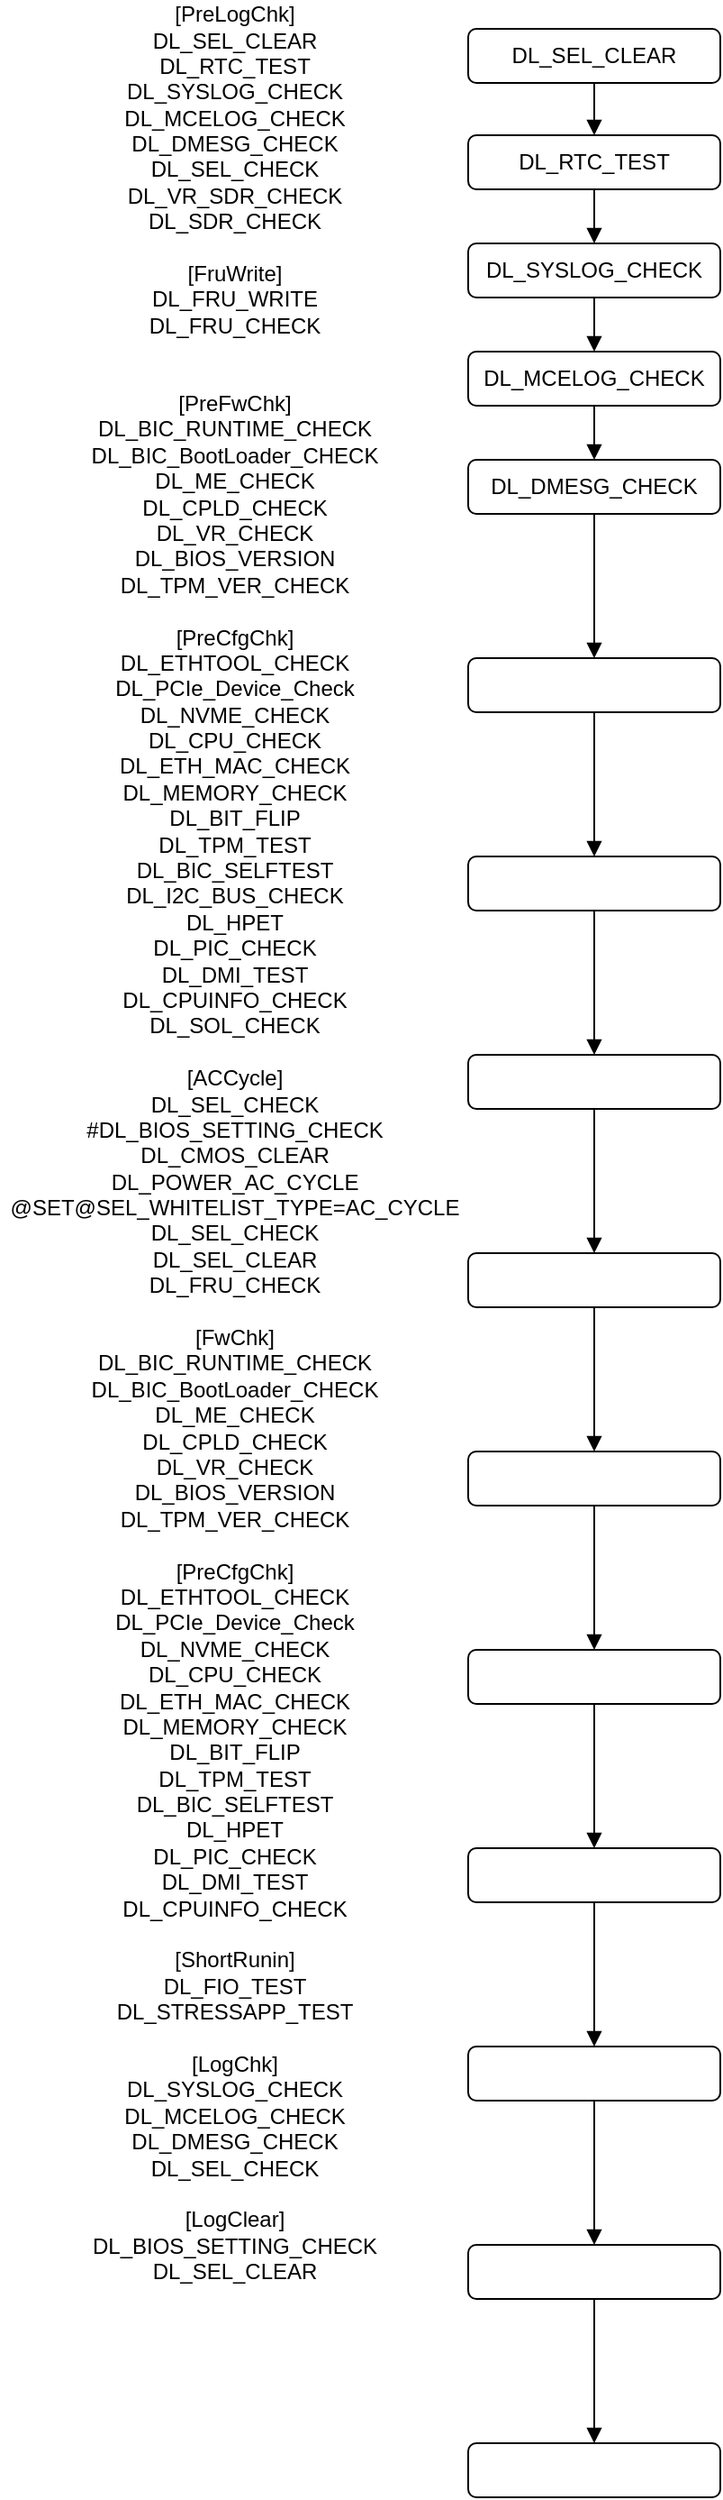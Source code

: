 <mxfile version="12.9.5" type="github">
  <diagram id="C5RBs43oDa-KdzZeNtuy" name="Page-1">
    <mxGraphModel dx="569" dy="1487" grid="1" gridSize="10" guides="1" tooltips="1" connect="1" arrows="1" fold="1" page="1" pageScale="1" pageWidth="827" pageHeight="1169" math="0" shadow="0">
      <root>
        <mxCell id="WIyWlLk6GJQsqaUBKTNV-0" />
        <mxCell id="WIyWlLk6GJQsqaUBKTNV-1" parent="WIyWlLk6GJQsqaUBKTNV-0" />
        <mxCell id="C9y109vxU3CH5QCrD-Q1-1" value="&lt;div&gt;[PreLogChk]&lt;/div&gt;&lt;div&gt;DL_SEL_CLEAR&lt;/div&gt;&lt;div&gt;DL_RTC_TEST&lt;/div&gt;&lt;div&gt;DL_SYSLOG_CHECK&lt;/div&gt;&lt;div&gt;DL_MCELOG_CHECK&lt;/div&gt;&lt;div&gt;DL_DMESG_CHECK&lt;/div&gt;&lt;div&gt;DL_SEL_CHECK&lt;/div&gt;&lt;div&gt;DL_VR_SDR_CHECK&lt;/div&gt;&lt;div&gt;DL_SDR_CHECK&lt;/div&gt;&lt;div&gt;&lt;br&gt;&lt;/div&gt;&lt;div&gt;[FruWrite]&lt;/div&gt;&lt;div&gt;DL_FRU_WRITE&lt;/div&gt;&lt;div&gt;DL_FRU_CHECK&lt;/div&gt;&lt;div&gt;&lt;br&gt;&lt;/div&gt;&lt;div&gt;&lt;br&gt;&lt;/div&gt;&lt;div&gt;[PreFwChk]&lt;/div&gt;&lt;div&gt;DL_BIC_RUNTIME_CHECK&lt;/div&gt;&lt;div&gt;DL_BIC_BootLoader_CHECK&lt;/div&gt;&lt;div&gt;DL_ME_CHECK&lt;/div&gt;&lt;div&gt;DL_CPLD_CHECK&lt;/div&gt;&lt;div&gt;DL_VR_CHECK&lt;/div&gt;&lt;div&gt;DL_BIOS_VERSION&lt;/div&gt;&lt;div&gt;DL_TPM_VER_CHECK&lt;/div&gt;&lt;div&gt;&lt;br&gt;&lt;/div&gt;&lt;div&gt;[PreCfgChk]&lt;/div&gt;&lt;div&gt;DL_ETHTOOL_CHECK&lt;/div&gt;&lt;div&gt;DL_PCIe_Device_Check&lt;/div&gt;&lt;div&gt;DL_NVME_CHECK&lt;/div&gt;&lt;div&gt;DL_CPU_CHECK&lt;/div&gt;&lt;div&gt;DL_ETH_MAC_CHECK&lt;/div&gt;&lt;div&gt;DL_MEMORY_CHECK&lt;/div&gt;&lt;div&gt;DL_BIT_FLIP&lt;/div&gt;&lt;div&gt;DL_TPM_TEST&lt;/div&gt;&lt;div&gt;DL_BIC_SELFTEST&lt;/div&gt;&lt;div&gt;DL_I2C_BUS_CHECK&lt;/div&gt;&lt;div&gt;DL_HPET&lt;/div&gt;&lt;div&gt;DL_PIC_CHECK&lt;/div&gt;&lt;div&gt;DL_DMI_TEST&lt;/div&gt;&lt;div&gt;DL_CPUINFO_CHECK&lt;/div&gt;&lt;div&gt;DL_SOL_CHECK&lt;/div&gt;&lt;div&gt;&lt;br&gt;&lt;/div&gt;&lt;div&gt;[ACCycle]&lt;/div&gt;&lt;div&gt;DL_SEL_CHECK&lt;/div&gt;&lt;div&gt;#DL_BIOS_SETTING_CHECK&lt;/div&gt;&lt;div&gt;DL_CMOS_CLEAR&lt;/div&gt;&lt;div&gt;DL_POWER_AC_CYCLE&lt;/div&gt;&lt;div&gt;@SET@SEL_WHITELIST_TYPE=AC_CYCLE&lt;/div&gt;&lt;div&gt;DL_SEL_CHECK&lt;/div&gt;&lt;div&gt;DL_SEL_CLEAR&lt;/div&gt;&lt;div&gt;DL_FRU_CHECK&lt;/div&gt;&lt;div&gt;&lt;br&gt;&lt;/div&gt;&lt;div&gt;[FwChk]&lt;/div&gt;&lt;div&gt;DL_BIC_RUNTIME_CHECK&lt;/div&gt;&lt;div&gt;DL_BIC_BootLoader_CHECK&lt;/div&gt;&lt;div&gt;DL_ME_CHECK&lt;/div&gt;&lt;div&gt;DL_CPLD_CHECK&lt;/div&gt;&lt;div&gt;DL_VR_CHECK&lt;/div&gt;&lt;div&gt;DL_BIOS_VERSION&lt;/div&gt;&lt;div&gt;DL_TPM_VER_CHECK&lt;/div&gt;&lt;div&gt;&lt;br&gt;&lt;/div&gt;&lt;div&gt;[PreCfgChk]&lt;/div&gt;&lt;div&gt;DL_ETHTOOL_CHECK&lt;/div&gt;&lt;div&gt;DL_PCIe_Device_Check&lt;/div&gt;&lt;div&gt;DL_NVME_CHECK&lt;/div&gt;&lt;div&gt;DL_CPU_CHECK&lt;/div&gt;&lt;div&gt;DL_ETH_MAC_CHECK&lt;/div&gt;&lt;div&gt;DL_MEMORY_CHECK&lt;/div&gt;&lt;div&gt;DL_BIT_FLIP&lt;/div&gt;&lt;div&gt;DL_TPM_TEST&lt;/div&gt;&lt;div&gt;DL_BIC_SELFTEST&lt;/div&gt;&lt;div&gt;DL_HPET&lt;/div&gt;&lt;div&gt;DL_PIC_CHECK&lt;/div&gt;&lt;div&gt;DL_DMI_TEST&lt;/div&gt;&lt;div&gt;DL_CPUINFO_CHECK&lt;/div&gt;&lt;div&gt;&lt;br&gt;&lt;/div&gt;&lt;div&gt;[ShortRunin]&lt;/div&gt;&lt;div&gt;DL_FIO_TEST&lt;/div&gt;&lt;div&gt;DL_STRESSAPP_TEST&lt;/div&gt;&lt;div&gt;&lt;br&gt;&lt;/div&gt;&lt;div&gt;[LogChk]&lt;/div&gt;&lt;div&gt;DL_SYSLOG_CHECK&lt;/div&gt;&lt;div&gt;DL_MCELOG_CHECK&lt;/div&gt;&lt;div&gt;DL_DMESG_CHECK&lt;/div&gt;&lt;div&gt;DL_SEL_CHECK&lt;/div&gt;&lt;div&gt;&lt;br&gt;&lt;/div&gt;&lt;div&gt;[LogClear]&lt;/div&gt;&lt;div&gt;DL_BIOS_SETTING_CHECK&lt;/div&gt;&lt;div&gt;DL_SEL_CLEAR&lt;/div&gt;&lt;div&gt;&lt;br&gt;&lt;/div&gt;" style="text;html=1;align=center;verticalAlign=middle;resizable=0;points=[];autosize=1;" parent="WIyWlLk6GJQsqaUBKTNV-1" vertex="1">
          <mxGeometry y="-1169" width="260" height="1250" as="geometry" />
        </mxCell>
        <mxCell id="5P_ujj33bgHj1NYLvx-D-8" style="edgeStyle=orthogonalEdgeStyle;rounded=0;orthogonalLoop=1;jettySize=auto;html=1;entryX=0.5;entryY=0;entryDx=0;entryDy=0;endArrow=block;endFill=1;" edge="1" parent="WIyWlLk6GJQsqaUBKTNV-1" source="C9y109vxU3CH5QCrD-Q1-4" target="5P_ujj33bgHj1NYLvx-D-0">
          <mxGeometry relative="1" as="geometry" />
        </mxCell>
        <mxCell id="C9y109vxU3CH5QCrD-Q1-4" value="DL_SEL_CLEAR" style="rounded=1;whiteSpace=wrap;html=1;" parent="WIyWlLk6GJQsqaUBKTNV-1" vertex="1">
          <mxGeometry x="260" y="-1169" width="140" height="30" as="geometry" />
        </mxCell>
        <mxCell id="5P_ujj33bgHj1NYLvx-D-9" style="edgeStyle=orthogonalEdgeStyle;rounded=0;orthogonalLoop=1;jettySize=auto;html=1;entryX=0.5;entryY=0;entryDx=0;entryDy=0;endArrow=block;endFill=1;" edge="1" parent="WIyWlLk6GJQsqaUBKTNV-1" source="5P_ujj33bgHj1NYLvx-D-0" target="5P_ujj33bgHj1NYLvx-D-3">
          <mxGeometry relative="1" as="geometry" />
        </mxCell>
        <mxCell id="5P_ujj33bgHj1NYLvx-D-0" value="&lt;div style=&quot;white-space: nowrap&quot;&gt;DL_RTC_TEST&lt;br&gt;&lt;/div&gt;" style="rounded=1;whiteSpace=wrap;html=1;verticalAlign=middle;horizontal=1;fontStyle=0;" vertex="1" parent="WIyWlLk6GJQsqaUBKTNV-1">
          <mxGeometry x="260" y="-1110" width="140" height="30" as="geometry" />
        </mxCell>
        <mxCell id="5P_ujj33bgHj1NYLvx-D-10" style="edgeStyle=orthogonalEdgeStyle;rounded=0;orthogonalLoop=1;jettySize=auto;html=1;entryX=0.5;entryY=0;entryDx=0;entryDy=0;endArrow=block;endFill=1;" edge="1" parent="WIyWlLk6GJQsqaUBKTNV-1" source="5P_ujj33bgHj1NYLvx-D-3" target="5P_ujj33bgHj1NYLvx-D-4">
          <mxGeometry relative="1" as="geometry" />
        </mxCell>
        <mxCell id="5P_ujj33bgHj1NYLvx-D-3" value="&lt;div&gt;&lt;span style=&quot;white-space: nowrap&quot;&gt;DL_SYSLOG_CHECK&lt;/span&gt;&lt;br&gt;&lt;/div&gt;" style="rounded=1;whiteSpace=wrap;html=1;verticalAlign=middle;horizontal=1;fontStyle=0;" vertex="1" parent="WIyWlLk6GJQsqaUBKTNV-1">
          <mxGeometry x="260" y="-1050" width="140" height="30" as="geometry" />
        </mxCell>
        <mxCell id="5P_ujj33bgHj1NYLvx-D-13" style="edgeStyle=orthogonalEdgeStyle;rounded=0;orthogonalLoop=1;jettySize=auto;html=1;entryX=0.5;entryY=0;entryDx=0;entryDy=0;endArrow=block;endFill=1;" edge="1" parent="WIyWlLk6GJQsqaUBKTNV-1" source="5P_ujj33bgHj1NYLvx-D-4" target="5P_ujj33bgHj1NYLvx-D-5">
          <mxGeometry relative="1" as="geometry" />
        </mxCell>
        <mxCell id="5P_ujj33bgHj1NYLvx-D-4" value="&lt;div style=&quot;white-space: nowrap&quot;&gt;&lt;div&gt;DL_MCELOG_CHECK&lt;/div&gt;&lt;/div&gt;" style="rounded=1;whiteSpace=wrap;html=1;verticalAlign=middle;horizontal=1;fontStyle=0;" vertex="1" parent="WIyWlLk6GJQsqaUBKTNV-1">
          <mxGeometry x="260" y="-990" width="140" height="30" as="geometry" />
        </mxCell>
        <mxCell id="5P_ujj33bgHj1NYLvx-D-19" value="" style="edgeStyle=orthogonalEdgeStyle;rounded=0;orthogonalLoop=1;jettySize=auto;html=1;endArrow=block;endFill=1;" edge="1" parent="WIyWlLk6GJQsqaUBKTNV-1" source="5P_ujj33bgHj1NYLvx-D-5" target="5P_ujj33bgHj1NYLvx-D-18">
          <mxGeometry relative="1" as="geometry" />
        </mxCell>
        <mxCell id="5P_ujj33bgHj1NYLvx-D-5" value="&lt;div style=&quot;white-space: nowrap&quot;&gt;DL_DMESG_CHECK&lt;br&gt;&lt;/div&gt;" style="rounded=1;whiteSpace=wrap;html=1;verticalAlign=middle;horizontal=1;fontStyle=0;" vertex="1" parent="WIyWlLk6GJQsqaUBKTNV-1">
          <mxGeometry x="260" y="-930" width="140" height="30" as="geometry" />
        </mxCell>
        <mxCell id="5P_ujj33bgHj1NYLvx-D-21" value="" style="edgeStyle=orthogonalEdgeStyle;rounded=0;orthogonalLoop=1;jettySize=auto;html=1;endArrow=block;endFill=1;" edge="1" parent="WIyWlLk6GJQsqaUBKTNV-1" source="5P_ujj33bgHj1NYLvx-D-18" target="5P_ujj33bgHj1NYLvx-D-20">
          <mxGeometry relative="1" as="geometry" />
        </mxCell>
        <mxCell id="5P_ujj33bgHj1NYLvx-D-18" value="&lt;div style=&quot;white-space: nowrap&quot;&gt;&lt;br&gt;&lt;/div&gt;" style="rounded=1;whiteSpace=wrap;html=1;verticalAlign=middle;horizontal=1;fontStyle=0;" vertex="1" parent="WIyWlLk6GJQsqaUBKTNV-1">
          <mxGeometry x="260" y="-820" width="140" height="30" as="geometry" />
        </mxCell>
        <mxCell id="5P_ujj33bgHj1NYLvx-D-23" value="" style="edgeStyle=orthogonalEdgeStyle;rounded=0;orthogonalLoop=1;jettySize=auto;html=1;endArrow=block;endFill=1;" edge="1" parent="WIyWlLk6GJQsqaUBKTNV-1" source="5P_ujj33bgHj1NYLvx-D-20" target="5P_ujj33bgHj1NYLvx-D-22">
          <mxGeometry relative="1" as="geometry" />
        </mxCell>
        <mxCell id="5P_ujj33bgHj1NYLvx-D-20" value="&lt;div style=&quot;white-space: nowrap&quot;&gt;&lt;br&gt;&lt;/div&gt;" style="rounded=1;whiteSpace=wrap;html=1;verticalAlign=middle;horizontal=1;fontStyle=0;" vertex="1" parent="WIyWlLk6GJQsqaUBKTNV-1">
          <mxGeometry x="260" y="-710" width="140" height="30" as="geometry" />
        </mxCell>
        <mxCell id="5P_ujj33bgHj1NYLvx-D-25" value="" style="edgeStyle=orthogonalEdgeStyle;rounded=0;orthogonalLoop=1;jettySize=auto;html=1;endArrow=block;endFill=1;" edge="1" parent="WIyWlLk6GJQsqaUBKTNV-1" source="5P_ujj33bgHj1NYLvx-D-22" target="5P_ujj33bgHj1NYLvx-D-24">
          <mxGeometry relative="1" as="geometry" />
        </mxCell>
        <mxCell id="5P_ujj33bgHj1NYLvx-D-22" value="&lt;div style=&quot;white-space: nowrap&quot;&gt;&lt;br&gt;&lt;/div&gt;" style="rounded=1;whiteSpace=wrap;html=1;verticalAlign=middle;horizontal=1;fontStyle=0;" vertex="1" parent="WIyWlLk6GJQsqaUBKTNV-1">
          <mxGeometry x="260" y="-600" width="140" height="30" as="geometry" />
        </mxCell>
        <mxCell id="5P_ujj33bgHj1NYLvx-D-27" value="" style="edgeStyle=orthogonalEdgeStyle;rounded=0;orthogonalLoop=1;jettySize=auto;html=1;endArrow=block;endFill=1;" edge="1" parent="WIyWlLk6GJQsqaUBKTNV-1" source="5P_ujj33bgHj1NYLvx-D-24" target="5P_ujj33bgHj1NYLvx-D-26">
          <mxGeometry relative="1" as="geometry" />
        </mxCell>
        <mxCell id="5P_ujj33bgHj1NYLvx-D-24" value="&lt;div style=&quot;white-space: nowrap&quot;&gt;&lt;br&gt;&lt;/div&gt;" style="rounded=1;whiteSpace=wrap;html=1;verticalAlign=middle;horizontal=1;fontStyle=0;" vertex="1" parent="WIyWlLk6GJQsqaUBKTNV-1">
          <mxGeometry x="260" y="-490" width="140" height="30" as="geometry" />
        </mxCell>
        <mxCell id="5P_ujj33bgHj1NYLvx-D-29" value="" style="edgeStyle=orthogonalEdgeStyle;rounded=0;orthogonalLoop=1;jettySize=auto;html=1;endArrow=block;endFill=1;" edge="1" parent="WIyWlLk6GJQsqaUBKTNV-1" source="5P_ujj33bgHj1NYLvx-D-26" target="5P_ujj33bgHj1NYLvx-D-28">
          <mxGeometry relative="1" as="geometry" />
        </mxCell>
        <mxCell id="5P_ujj33bgHj1NYLvx-D-26" value="&lt;div style=&quot;white-space: nowrap&quot;&gt;&lt;br&gt;&lt;/div&gt;" style="rounded=1;whiteSpace=wrap;html=1;verticalAlign=middle;horizontal=1;fontStyle=0;" vertex="1" parent="WIyWlLk6GJQsqaUBKTNV-1">
          <mxGeometry x="260" y="-380" width="140" height="30" as="geometry" />
        </mxCell>
        <mxCell id="5P_ujj33bgHj1NYLvx-D-31" value="" style="edgeStyle=orthogonalEdgeStyle;rounded=0;orthogonalLoop=1;jettySize=auto;html=1;endArrow=block;endFill=1;" edge="1" parent="WIyWlLk6GJQsqaUBKTNV-1" source="5P_ujj33bgHj1NYLvx-D-28" target="5P_ujj33bgHj1NYLvx-D-30">
          <mxGeometry relative="1" as="geometry" />
        </mxCell>
        <mxCell id="5P_ujj33bgHj1NYLvx-D-28" value="&lt;div style=&quot;white-space: nowrap&quot;&gt;&lt;br&gt;&lt;/div&gt;" style="rounded=1;whiteSpace=wrap;html=1;verticalAlign=middle;horizontal=1;fontStyle=0;" vertex="1" parent="WIyWlLk6GJQsqaUBKTNV-1">
          <mxGeometry x="260" y="-270" width="140" height="30" as="geometry" />
        </mxCell>
        <mxCell id="5P_ujj33bgHj1NYLvx-D-33" value="" style="edgeStyle=orthogonalEdgeStyle;rounded=0;orthogonalLoop=1;jettySize=auto;html=1;endArrow=block;endFill=1;" edge="1" parent="WIyWlLk6GJQsqaUBKTNV-1" source="5P_ujj33bgHj1NYLvx-D-30" target="5P_ujj33bgHj1NYLvx-D-32">
          <mxGeometry relative="1" as="geometry" />
        </mxCell>
        <mxCell id="5P_ujj33bgHj1NYLvx-D-30" value="&lt;div style=&quot;white-space: nowrap&quot;&gt;&lt;br&gt;&lt;/div&gt;" style="rounded=1;whiteSpace=wrap;html=1;verticalAlign=middle;horizontal=1;fontStyle=0;" vertex="1" parent="WIyWlLk6GJQsqaUBKTNV-1">
          <mxGeometry x="260" y="-160" width="140" height="30" as="geometry" />
        </mxCell>
        <mxCell id="5P_ujj33bgHj1NYLvx-D-35" value="" style="edgeStyle=orthogonalEdgeStyle;rounded=0;orthogonalLoop=1;jettySize=auto;html=1;endArrow=block;endFill=1;" edge="1" parent="WIyWlLk6GJQsqaUBKTNV-1" source="5P_ujj33bgHj1NYLvx-D-32" target="5P_ujj33bgHj1NYLvx-D-34">
          <mxGeometry relative="1" as="geometry" />
        </mxCell>
        <mxCell id="5P_ujj33bgHj1NYLvx-D-32" value="&lt;div style=&quot;white-space: nowrap&quot;&gt;&lt;br&gt;&lt;/div&gt;" style="rounded=1;whiteSpace=wrap;html=1;verticalAlign=middle;horizontal=1;fontStyle=0;" vertex="1" parent="WIyWlLk6GJQsqaUBKTNV-1">
          <mxGeometry x="260" y="-50" width="140" height="30" as="geometry" />
        </mxCell>
        <mxCell id="5P_ujj33bgHj1NYLvx-D-37" value="" style="edgeStyle=orthogonalEdgeStyle;rounded=0;orthogonalLoop=1;jettySize=auto;html=1;endArrow=block;endFill=1;" edge="1" parent="WIyWlLk6GJQsqaUBKTNV-1" source="5P_ujj33bgHj1NYLvx-D-34" target="5P_ujj33bgHj1NYLvx-D-36">
          <mxGeometry relative="1" as="geometry" />
        </mxCell>
        <mxCell id="5P_ujj33bgHj1NYLvx-D-34" value="&lt;div style=&quot;white-space: nowrap&quot;&gt;&lt;br&gt;&lt;/div&gt;" style="rounded=1;whiteSpace=wrap;html=1;verticalAlign=middle;horizontal=1;fontStyle=0;" vertex="1" parent="WIyWlLk6GJQsqaUBKTNV-1">
          <mxGeometry x="260" y="60" width="140" height="30" as="geometry" />
        </mxCell>
        <mxCell id="5P_ujj33bgHj1NYLvx-D-36" value="&lt;div style=&quot;white-space: nowrap&quot;&gt;&lt;br&gt;&lt;/div&gt;" style="rounded=1;whiteSpace=wrap;html=1;verticalAlign=middle;horizontal=1;fontStyle=0;" vertex="1" parent="WIyWlLk6GJQsqaUBKTNV-1">
          <mxGeometry x="260" y="170" width="140" height="30" as="geometry" />
        </mxCell>
      </root>
    </mxGraphModel>
  </diagram>
</mxfile>
